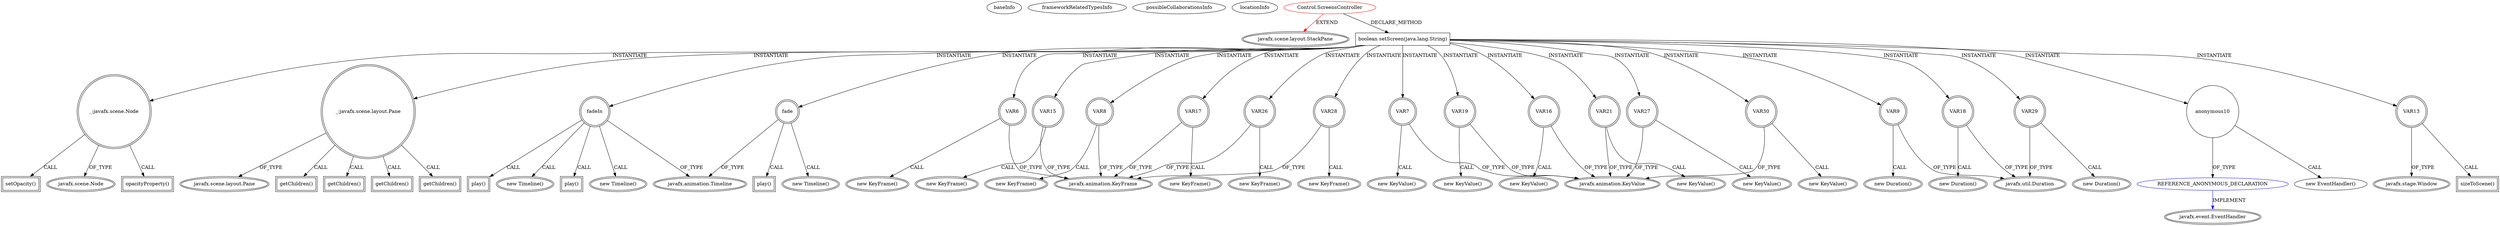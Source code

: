 digraph {
baseInfo[graphId=2706,category="extension_graph",isAnonymous=false,possibleRelation=true]
frameworkRelatedTypesInfo[0="javafx.scene.layout.StackPane"]
possibleCollaborationsInfo[0="2706~CLIENT_METHOD_DECLARATION-INSTANTIATION-~javafx.scene.layout.StackPane ~javafx.event.EventHandler ~false~true"]
locationInfo[projectName="geyrix57-Proyecto_1_Bases",filePath="/geyrix57-Proyecto_1_Bases/Proyecto_1_Bases-master/src/Control/ScreensController.java",contextSignature="ScreensController",graphId="2706"]
0[label="Control.ScreensController",vertexType="ROOT_CLIENT_CLASS_DECLARATION",isFrameworkType=false,color=red]
1[label="javafx.scene.layout.StackPane",vertexType="FRAMEWORK_CLASS_TYPE",isFrameworkType=true,peripheries=2]
15[label="boolean setScreen(java.lang.String)",vertexType="CLIENT_METHOD_DECLARATION",isFrameworkType=false,shape=box]
16[label="_:javafx.scene.Node",vertexType="VARIABLE_EXPRESION",isFrameworkType=true,peripheries=2,shape=circle]
18[label="javafx.scene.Node",vertexType="FRAMEWORK_CLASS_TYPE",isFrameworkType=true,peripheries=2]
17[label="opacityProperty()",vertexType="INSIDE_CALL",isFrameworkType=true,peripheries=2,shape=box]
19[label="_:javafx.scene.layout.Pane",vertexType="VARIABLE_EXPRESION",isFrameworkType=true,peripheries=2,shape=circle]
21[label="javafx.scene.layout.Pane",vertexType="FRAMEWORK_CLASS_TYPE",isFrameworkType=true,peripheries=2]
20[label="getChildren()",vertexType="INSIDE_CALL",isFrameworkType=true,peripheries=2,shape=box]
23[label="fade",vertexType="VARIABLE_EXPRESION",isFrameworkType=true,peripheries=2,shape=circle]
24[label="javafx.animation.Timeline",vertexType="FRAMEWORK_CLASS_TYPE",isFrameworkType=true,peripheries=2]
22[label="new Timeline()",vertexType="CONSTRUCTOR_CALL",isFrameworkType=true,peripheries=2]
26[label="VAR6",vertexType="VARIABLE_EXPRESION",isFrameworkType=true,peripheries=2,shape=circle]
27[label="javafx.animation.KeyFrame",vertexType="FRAMEWORK_CLASS_TYPE",isFrameworkType=true,peripheries=2]
25[label="new KeyFrame()",vertexType="CONSTRUCTOR_CALL",isFrameworkType=true,peripheries=2]
29[label="VAR7",vertexType="VARIABLE_EXPRESION",isFrameworkType=true,peripheries=2,shape=circle]
30[label="javafx.animation.KeyValue",vertexType="FRAMEWORK_CLASS_TYPE",isFrameworkType=true,peripheries=2]
28[label="new KeyValue()",vertexType="CONSTRUCTOR_CALL",isFrameworkType=true,peripheries=2]
32[label="VAR8",vertexType="VARIABLE_EXPRESION",isFrameworkType=true,peripheries=2,shape=circle]
31[label="new KeyFrame()",vertexType="CONSTRUCTOR_CALL",isFrameworkType=true,peripheries=2]
35[label="VAR9",vertexType="VARIABLE_EXPRESION",isFrameworkType=true,peripheries=2,shape=circle]
36[label="javafx.util.Duration",vertexType="FRAMEWORK_CLASS_TYPE",isFrameworkType=true,peripheries=2]
34[label="new Duration()",vertexType="CONSTRUCTOR_CALL",isFrameworkType=true,peripheries=2]
38[label="anonymous10",vertexType="VARIABLE_EXPRESION",isFrameworkType=false,shape=circle]
39[label="REFERENCE_ANONYMOUS_DECLARATION",vertexType="REFERENCE_ANONYMOUS_DECLARATION",isFrameworkType=false,color=blue]
40[label="javafx.event.EventHandler",vertexType="FRAMEWORK_INTERFACE_TYPE",isFrameworkType=true,peripheries=2]
37[label="new EventHandler()",vertexType="CONSTRUCTOR_CALL",isFrameworkType=false]
42[label="getChildren()",vertexType="INSIDE_CALL",isFrameworkType=true,peripheries=2,shape=box]
44[label="getChildren()",vertexType="INSIDE_CALL",isFrameworkType=true,peripheries=2,shape=box]
45[label="VAR13",vertexType="VARIABLE_EXPRESION",isFrameworkType=true,peripheries=2,shape=circle]
47[label="javafx.stage.Window",vertexType="FRAMEWORK_CLASS_TYPE",isFrameworkType=true,peripheries=2]
46[label="sizeToScene()",vertexType="INSIDE_CALL",isFrameworkType=true,peripheries=2,shape=box]
49[label="fadeIn",vertexType="VARIABLE_EXPRESION",isFrameworkType=true,peripheries=2,shape=circle]
48[label="new Timeline()",vertexType="CONSTRUCTOR_CALL",isFrameworkType=true,peripheries=2]
52[label="VAR15",vertexType="VARIABLE_EXPRESION",isFrameworkType=true,peripheries=2,shape=circle]
51[label="new KeyFrame()",vertexType="CONSTRUCTOR_CALL",isFrameworkType=true,peripheries=2]
55[label="VAR16",vertexType="VARIABLE_EXPRESION",isFrameworkType=true,peripheries=2,shape=circle]
54[label="new KeyValue()",vertexType="CONSTRUCTOR_CALL",isFrameworkType=true,peripheries=2]
58[label="VAR17",vertexType="VARIABLE_EXPRESION",isFrameworkType=true,peripheries=2,shape=circle]
57[label="new KeyFrame()",vertexType="CONSTRUCTOR_CALL",isFrameworkType=true,peripheries=2]
61[label="VAR18",vertexType="VARIABLE_EXPRESION",isFrameworkType=true,peripheries=2,shape=circle]
60[label="new Duration()",vertexType="CONSTRUCTOR_CALL",isFrameworkType=true,peripheries=2]
64[label="VAR19",vertexType="VARIABLE_EXPRESION",isFrameworkType=true,peripheries=2,shape=circle]
63[label="new KeyValue()",vertexType="CONSTRUCTOR_CALL",isFrameworkType=true,peripheries=2]
67[label="play()",vertexType="INSIDE_CALL",isFrameworkType=true,peripheries=2,shape=box]
69[label="VAR21",vertexType="VARIABLE_EXPRESION",isFrameworkType=true,peripheries=2,shape=circle]
68[label="new KeyValue()",vertexType="CONSTRUCTOR_CALL",isFrameworkType=true,peripheries=2]
72[label="play()",vertexType="INSIDE_CALL",isFrameworkType=true,peripheries=2,shape=box]
74[label="setOpacity()",vertexType="INSIDE_CALL",isFrameworkType=true,peripheries=2,shape=box]
76[label="getChildren()",vertexType="INSIDE_CALL",isFrameworkType=true,peripheries=2,shape=box]
77[label="new Timeline()",vertexType="CONSTRUCTOR_CALL",isFrameworkType=true,peripheries=2]
80[label="VAR26",vertexType="VARIABLE_EXPRESION",isFrameworkType=true,peripheries=2,shape=circle]
79[label="new KeyFrame()",vertexType="CONSTRUCTOR_CALL",isFrameworkType=true,peripheries=2]
83[label="VAR27",vertexType="VARIABLE_EXPRESION",isFrameworkType=true,peripheries=2,shape=circle]
82[label="new KeyValue()",vertexType="CONSTRUCTOR_CALL",isFrameworkType=true,peripheries=2]
86[label="VAR28",vertexType="VARIABLE_EXPRESION",isFrameworkType=true,peripheries=2,shape=circle]
85[label="new KeyFrame()",vertexType="CONSTRUCTOR_CALL",isFrameworkType=true,peripheries=2]
89[label="VAR29",vertexType="VARIABLE_EXPRESION",isFrameworkType=true,peripheries=2,shape=circle]
88[label="new Duration()",vertexType="CONSTRUCTOR_CALL",isFrameworkType=true,peripheries=2]
92[label="VAR30",vertexType="VARIABLE_EXPRESION",isFrameworkType=true,peripheries=2,shape=circle]
91[label="new KeyValue()",vertexType="CONSTRUCTOR_CALL",isFrameworkType=true,peripheries=2]
95[label="play()",vertexType="INSIDE_CALL",isFrameworkType=true,peripheries=2,shape=box]
0->1[label="EXTEND",color=red]
0->15[label="DECLARE_METHOD"]
15->16[label="INSTANTIATE"]
16->18[label="OF_TYPE"]
16->17[label="CALL"]
15->19[label="INSTANTIATE"]
19->21[label="OF_TYPE"]
19->20[label="CALL"]
15->23[label="INSTANTIATE"]
23->24[label="OF_TYPE"]
23->22[label="CALL"]
15->26[label="INSTANTIATE"]
26->27[label="OF_TYPE"]
26->25[label="CALL"]
15->29[label="INSTANTIATE"]
29->30[label="OF_TYPE"]
29->28[label="CALL"]
15->32[label="INSTANTIATE"]
32->27[label="OF_TYPE"]
32->31[label="CALL"]
15->35[label="INSTANTIATE"]
35->36[label="OF_TYPE"]
35->34[label="CALL"]
15->38[label="INSTANTIATE"]
39->40[label="IMPLEMENT",color=blue]
38->39[label="OF_TYPE"]
38->37[label="CALL"]
19->42[label="CALL"]
19->44[label="CALL"]
15->45[label="INSTANTIATE"]
45->47[label="OF_TYPE"]
45->46[label="CALL"]
15->49[label="INSTANTIATE"]
49->24[label="OF_TYPE"]
49->48[label="CALL"]
15->52[label="INSTANTIATE"]
52->27[label="OF_TYPE"]
52->51[label="CALL"]
15->55[label="INSTANTIATE"]
55->30[label="OF_TYPE"]
55->54[label="CALL"]
15->58[label="INSTANTIATE"]
58->27[label="OF_TYPE"]
58->57[label="CALL"]
15->61[label="INSTANTIATE"]
61->36[label="OF_TYPE"]
61->60[label="CALL"]
15->64[label="INSTANTIATE"]
64->30[label="OF_TYPE"]
64->63[label="CALL"]
49->67[label="CALL"]
15->69[label="INSTANTIATE"]
69->30[label="OF_TYPE"]
69->68[label="CALL"]
23->72[label="CALL"]
16->74[label="CALL"]
19->76[label="CALL"]
49->77[label="CALL"]
15->80[label="INSTANTIATE"]
80->27[label="OF_TYPE"]
80->79[label="CALL"]
15->83[label="INSTANTIATE"]
83->30[label="OF_TYPE"]
83->82[label="CALL"]
15->86[label="INSTANTIATE"]
86->27[label="OF_TYPE"]
86->85[label="CALL"]
15->89[label="INSTANTIATE"]
89->36[label="OF_TYPE"]
89->88[label="CALL"]
15->92[label="INSTANTIATE"]
92->30[label="OF_TYPE"]
92->91[label="CALL"]
49->95[label="CALL"]
}
